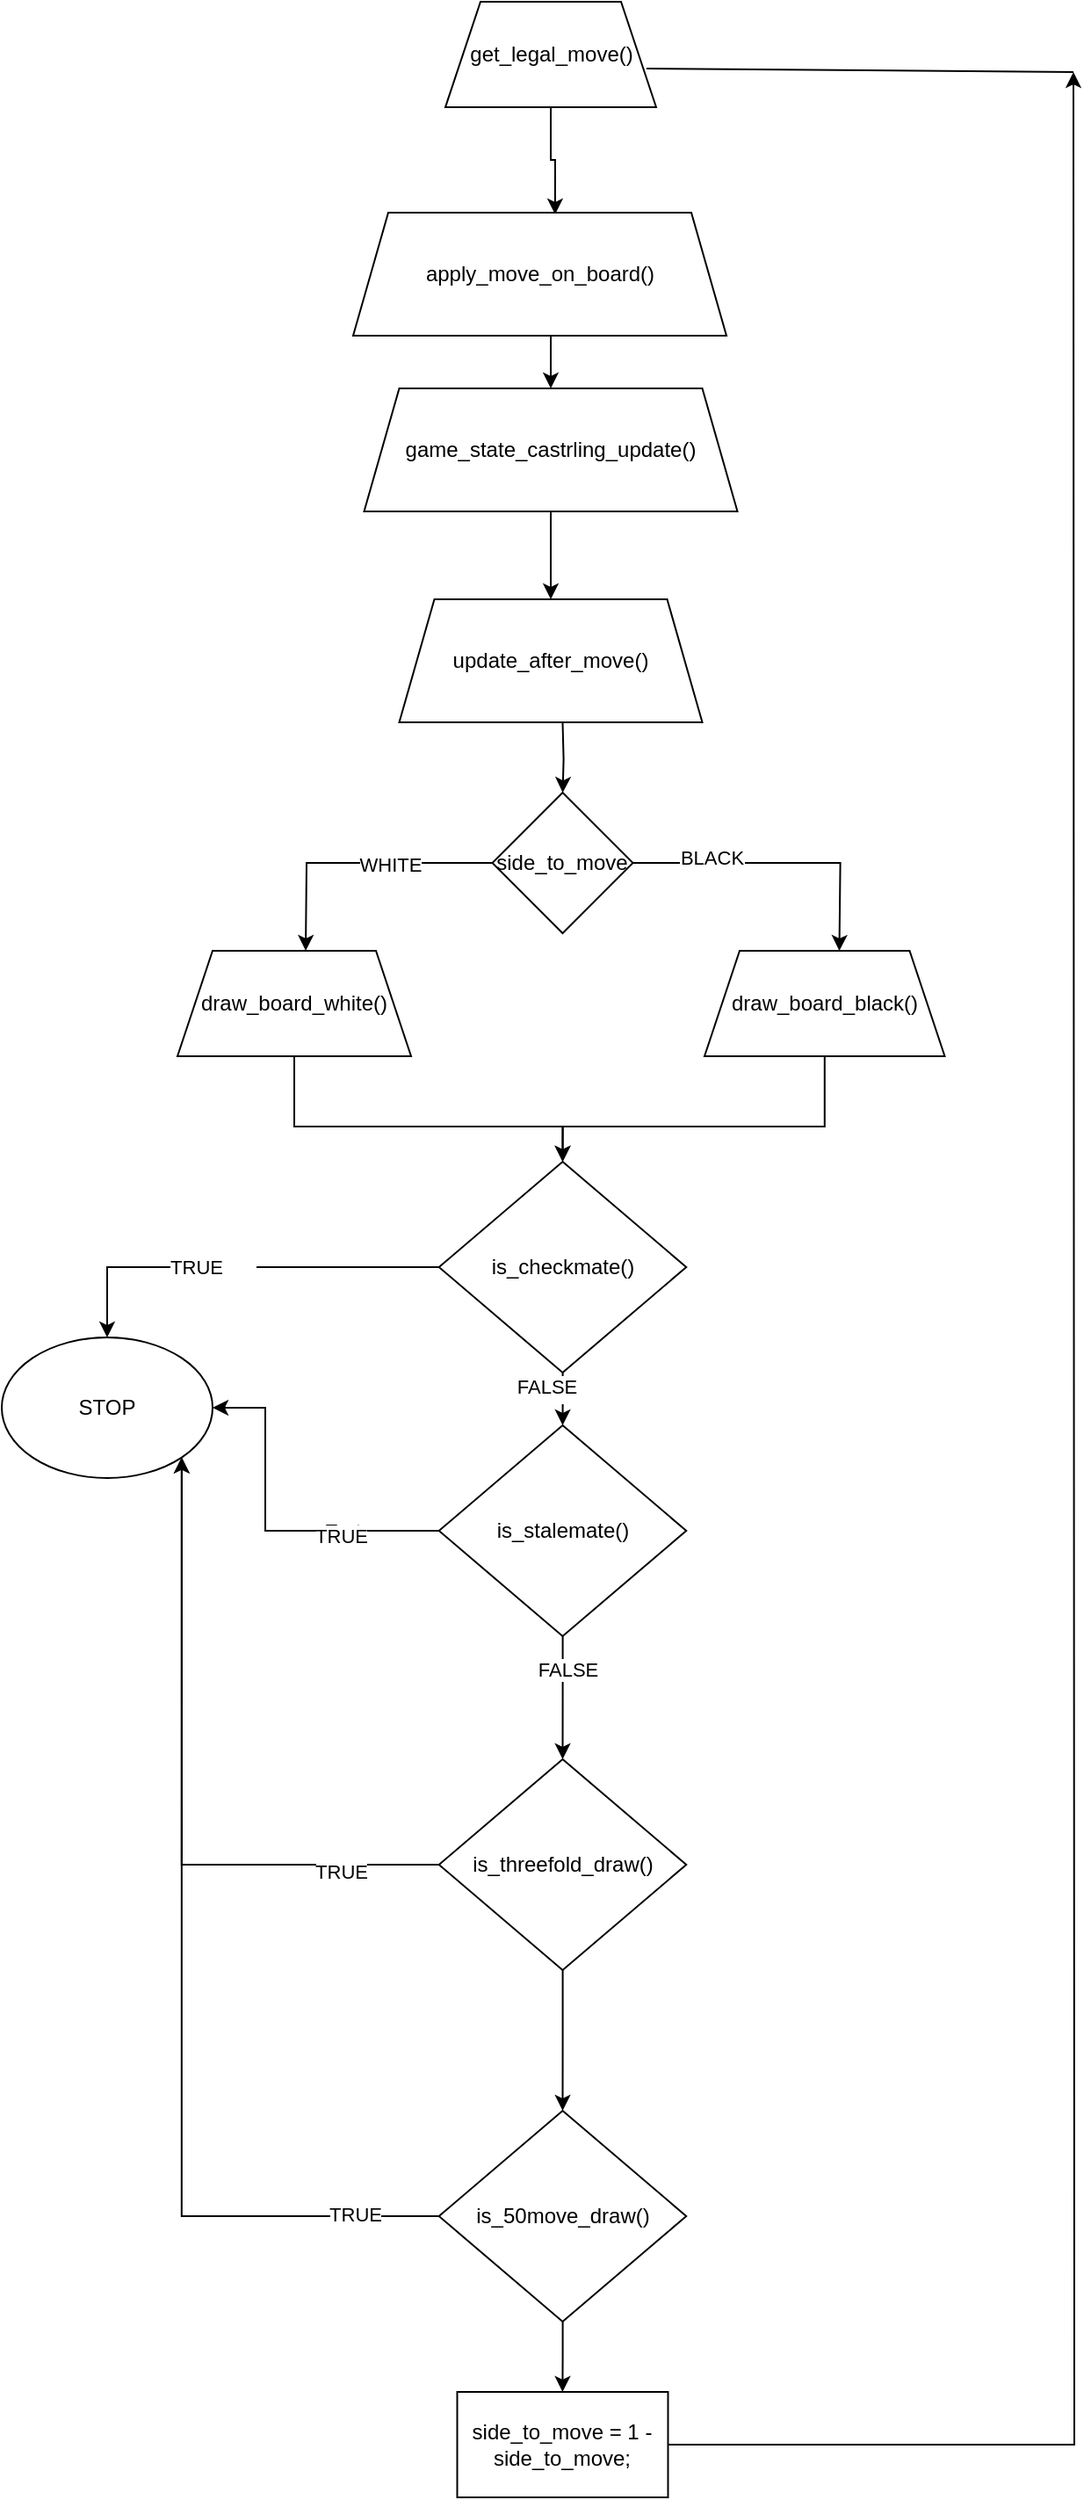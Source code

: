 <mxfile version="27.1.1">
  <diagram name="Page-1" id="k3R6pr4vfikmX7Mmz7Pc">
    <mxGraphModel dx="1831" dy="1875" grid="1" gridSize="10" guides="1" tooltips="1" connect="1" arrows="1" fold="1" page="1" pageScale="1" pageWidth="850" pageHeight="1100" math="0" shadow="0">
      <root>
        <mxCell id="0" />
        <mxCell id="1" parent="0" />
        <mxCell id="hkL5dqAmk8bhZtvmWh6s-4" style="edgeStyle=orthogonalEdgeStyle;rounded=0;orthogonalLoop=1;jettySize=auto;html=1;exitX=0.5;exitY=1;exitDx=0;exitDy=0;entryX=0.541;entryY=0.014;entryDx=0;entryDy=0;entryPerimeter=0;" edge="1" parent="1" source="hkL5dqAmk8bhZtvmWh6s-27" target="hkL5dqAmk8bhZtvmWh6s-13">
          <mxGeometry relative="1" as="geometry">
            <mxPoint x="455" y="-920" as="targetPoint" />
            <mxPoint x="455" y="-1020" as="sourcePoint" />
          </mxGeometry>
        </mxCell>
        <mxCell id="hkL5dqAmk8bhZtvmWh6s-6" style="edgeStyle=orthogonalEdgeStyle;rounded=0;orthogonalLoop=1;jettySize=auto;html=1;" edge="1" parent="1">
          <mxGeometry relative="1" as="geometry">
            <mxPoint x="452.5" y="-750" as="targetPoint" />
            <mxPoint x="452.5" y="-785" as="sourcePoint" />
          </mxGeometry>
        </mxCell>
        <mxCell id="hkL5dqAmk8bhZtvmWh6s-11" style="edgeStyle=orthogonalEdgeStyle;rounded=0;orthogonalLoop=1;jettySize=auto;html=1;" edge="1" parent="1" target="hkL5dqAmk8bhZtvmWh6s-12">
          <mxGeometry relative="1" as="geometry">
            <mxPoint x="459.25" y="-480" as="targetPoint" />
            <mxPoint x="459.25" y="-560" as="sourcePoint" />
          </mxGeometry>
        </mxCell>
        <mxCell id="hkL5dqAmk8bhZtvmWh6s-19" style="edgeStyle=orthogonalEdgeStyle;rounded=0;orthogonalLoop=1;jettySize=auto;html=1;" edge="1" parent="1" source="hkL5dqAmk8bhZtvmWh6s-12">
          <mxGeometry relative="1" as="geometry">
            <mxPoint x="313" y="-430" as="targetPoint" />
          </mxGeometry>
        </mxCell>
        <mxCell id="hkL5dqAmk8bhZtvmWh6s-25" value="WHITE" style="edgeLabel;html=1;align=center;verticalAlign=middle;resizable=0;points=[];" vertex="1" connectable="0" parent="hkL5dqAmk8bhZtvmWh6s-19">
          <mxGeometry x="-0.249" y="1" relative="1" as="geometry">
            <mxPoint as="offset" />
          </mxGeometry>
        </mxCell>
        <mxCell id="hkL5dqAmk8bhZtvmWh6s-20" style="edgeStyle=orthogonalEdgeStyle;rounded=0;orthogonalLoop=1;jettySize=auto;html=1;" edge="1" parent="1" source="hkL5dqAmk8bhZtvmWh6s-12">
          <mxGeometry relative="1" as="geometry">
            <mxPoint x="616.75" y="-430" as="targetPoint" />
          </mxGeometry>
        </mxCell>
        <mxCell id="hkL5dqAmk8bhZtvmWh6s-26" value="BLACK" style="edgeLabel;html=1;align=center;verticalAlign=middle;resizable=0;points=[];" vertex="1" connectable="0" parent="hkL5dqAmk8bhZtvmWh6s-20">
          <mxGeometry x="-0.47" y="3" relative="1" as="geometry">
            <mxPoint as="offset" />
          </mxGeometry>
        </mxCell>
        <mxCell id="hkL5dqAmk8bhZtvmWh6s-12" value="side_to_move" style="rhombus;whiteSpace=wrap;html=1;" vertex="1" parent="1">
          <mxGeometry x="419.25" y="-520" width="80" height="80" as="geometry" />
        </mxCell>
        <mxCell id="hkL5dqAmk8bhZtvmWh6s-13" value="apply_move_on_board()" style="shape=trapezoid;perimeter=trapezoidPerimeter;whiteSpace=wrap;html=1;fixedSize=1;" vertex="1" parent="1">
          <mxGeometry x="340" y="-850" width="212.5" height="70" as="geometry" />
        </mxCell>
        <mxCell id="hkL5dqAmk8bhZtvmWh6s-18" style="edgeStyle=orthogonalEdgeStyle;rounded=0;orthogonalLoop=1;jettySize=auto;html=1;" edge="1" parent="1" source="hkL5dqAmk8bhZtvmWh6s-16" target="hkL5dqAmk8bhZtvmWh6s-17">
          <mxGeometry relative="1" as="geometry" />
        </mxCell>
        <mxCell id="hkL5dqAmk8bhZtvmWh6s-16" value="game_state_castrling_update()" style="shape=trapezoid;perimeter=trapezoidPerimeter;whiteSpace=wrap;html=1;fixedSize=1;" vertex="1" parent="1">
          <mxGeometry x="346.25" y="-750" width="212.5" height="70" as="geometry" />
        </mxCell>
        <mxCell id="hkL5dqAmk8bhZtvmWh6s-17" value="update_after_move()" style="shape=trapezoid;perimeter=trapezoidPerimeter;whiteSpace=wrap;html=1;fixedSize=1;" vertex="1" parent="1">
          <mxGeometry x="366.25" y="-630" width="172.5" height="70" as="geometry" />
        </mxCell>
        <mxCell id="hkL5dqAmk8bhZtvmWh6s-30" style="edgeStyle=orthogonalEdgeStyle;rounded=0;orthogonalLoop=1;jettySize=auto;html=1;entryX=0.5;entryY=0;entryDx=0;entryDy=0;" edge="1" parent="1" source="hkL5dqAmk8bhZtvmWh6s-23" target="hkL5dqAmk8bhZtvmWh6s-29">
          <mxGeometry relative="1" as="geometry">
            <Array as="points">
              <mxPoint x="307" y="-330" />
              <mxPoint x="459" y="-330" />
            </Array>
          </mxGeometry>
        </mxCell>
        <mxCell id="hkL5dqAmk8bhZtvmWh6s-23" value="draw_board_white()" style="shape=trapezoid;perimeter=trapezoidPerimeter;whiteSpace=wrap;html=1;fixedSize=1;" vertex="1" parent="1">
          <mxGeometry x="240" y="-430" width="133" height="60" as="geometry" />
        </mxCell>
        <mxCell id="hkL5dqAmk8bhZtvmWh6s-31" style="edgeStyle=orthogonalEdgeStyle;rounded=0;orthogonalLoop=1;jettySize=auto;html=1;entryX=0.5;entryY=0;entryDx=0;entryDy=0;" edge="1" parent="1" source="hkL5dqAmk8bhZtvmWh6s-24" target="hkL5dqAmk8bhZtvmWh6s-29">
          <mxGeometry relative="1" as="geometry">
            <Array as="points">
              <mxPoint x="608" y="-330" />
              <mxPoint x="459" y="-330" />
            </Array>
          </mxGeometry>
        </mxCell>
        <mxCell id="hkL5dqAmk8bhZtvmWh6s-24" value="draw_board_black()" style="shape=trapezoid;perimeter=trapezoidPerimeter;whiteSpace=wrap;html=1;fixedSize=1;" vertex="1" parent="1">
          <mxGeometry x="540" y="-430" width="136.75" height="60" as="geometry" />
        </mxCell>
        <mxCell id="hkL5dqAmk8bhZtvmWh6s-27" value="get_legal_move()" style="shape=trapezoid;perimeter=trapezoidPerimeter;whiteSpace=wrap;html=1;fixedSize=1;" vertex="1" parent="1">
          <mxGeometry x="392.5" y="-970" width="120" height="60" as="geometry" />
        </mxCell>
        <mxCell id="hkL5dqAmk8bhZtvmWh6s-33" style="edgeStyle=orthogonalEdgeStyle;rounded=0;orthogonalLoop=1;jettySize=auto;html=1;entryX=0.5;entryY=0;entryDx=0;entryDy=0;" edge="1" parent="1" source="hkL5dqAmk8bhZtvmWh6s-29" target="hkL5dqAmk8bhZtvmWh6s-32">
          <mxGeometry relative="1" as="geometry" />
        </mxCell>
        <mxCell id="hkL5dqAmk8bhZtvmWh6s-34" value="TRUE&lt;span style=&quot;white-space: pre;&quot;&gt;&#x9;&lt;/span&gt;" style="edgeLabel;html=1;align=center;verticalAlign=middle;resizable=0;points=[];" vertex="1" connectable="0" parent="hkL5dqAmk8bhZtvmWh6s-33">
          <mxGeometry x="0.126" relative="1" as="geometry">
            <mxPoint as="offset" />
          </mxGeometry>
        </mxCell>
        <mxCell id="hkL5dqAmk8bhZtvmWh6s-35" style="edgeStyle=orthogonalEdgeStyle;rounded=0;orthogonalLoop=1;jettySize=auto;html=1;" edge="1" parent="1" source="hkL5dqAmk8bhZtvmWh6s-29">
          <mxGeometry relative="1" as="geometry">
            <mxPoint x="459.255" y="-160" as="targetPoint" />
          </mxGeometry>
        </mxCell>
        <mxCell id="hkL5dqAmk8bhZtvmWh6s-39" value="NO" style="edgeLabel;html=1;align=center;verticalAlign=middle;resizable=0;points=[];" vertex="1" connectable="0" parent="hkL5dqAmk8bhZtvmWh6s-35">
          <mxGeometry x="-0.408" y="-2" relative="1" as="geometry">
            <mxPoint x="-1" y="2" as="offset" />
          </mxGeometry>
        </mxCell>
        <mxCell id="hkL5dqAmk8bhZtvmWh6s-40" value="FALSE" style="edgeLabel;html=1;align=center;verticalAlign=middle;resizable=0;points=[];" vertex="1" connectable="0" parent="hkL5dqAmk8bhZtvmWh6s-35">
          <mxGeometry x="-0.605" y="-8" relative="1" as="geometry">
            <mxPoint x="-2" y="2" as="offset" />
          </mxGeometry>
        </mxCell>
        <mxCell id="hkL5dqAmk8bhZtvmWh6s-29" value="is_checkmate()" style="rhombus;whiteSpace=wrap;html=1;" vertex="1" parent="1">
          <mxGeometry x="388.88" y="-310" width="140.75" height="120" as="geometry" />
        </mxCell>
        <mxCell id="hkL5dqAmk8bhZtvmWh6s-32" value="STOP" style="ellipse;whiteSpace=wrap;html=1;" vertex="1" parent="1">
          <mxGeometry x="140" y="-210" width="120" height="80" as="geometry" />
        </mxCell>
        <mxCell id="hkL5dqAmk8bhZtvmWh6s-37" style="edgeStyle=orthogonalEdgeStyle;rounded=0;orthogonalLoop=1;jettySize=auto;html=1;entryX=1;entryY=0.5;entryDx=0;entryDy=0;" edge="1" parent="1" source="hkL5dqAmk8bhZtvmWh6s-36" target="hkL5dqAmk8bhZtvmWh6s-32">
          <mxGeometry relative="1" as="geometry">
            <Array as="points">
              <mxPoint x="290" y="-100" />
              <mxPoint x="290" y="-170" />
            </Array>
          </mxGeometry>
        </mxCell>
        <mxCell id="hkL5dqAmk8bhZtvmWh6s-41" value="Text" style="edgeLabel;html=1;align=center;verticalAlign=middle;resizable=0;points=[];" vertex="1" connectable="0" parent="hkL5dqAmk8bhZtvmWh6s-37">
          <mxGeometry x="-0.448" relative="1" as="geometry">
            <mxPoint as="offset" />
          </mxGeometry>
        </mxCell>
        <mxCell id="hkL5dqAmk8bhZtvmWh6s-42" value="Text" style="edgeLabel;html=1;align=center;verticalAlign=middle;resizable=0;points=[];" vertex="1" connectable="0" parent="hkL5dqAmk8bhZtvmWh6s-37">
          <mxGeometry x="-0.408" y="3" relative="1" as="geometry">
            <mxPoint as="offset" />
          </mxGeometry>
        </mxCell>
        <mxCell id="hkL5dqAmk8bhZtvmWh6s-43" value="Text" style="edgeLabel;html=1;align=center;verticalAlign=middle;resizable=0;points=[];" vertex="1" connectable="0" parent="hkL5dqAmk8bhZtvmWh6s-37">
          <mxGeometry x="-0.438" y="3" relative="1" as="geometry">
            <mxPoint as="offset" />
          </mxGeometry>
        </mxCell>
        <mxCell id="hkL5dqAmk8bhZtvmWh6s-44" value="Text" style="edgeLabel;html=1;align=center;verticalAlign=middle;resizable=0;points=[];" vertex="1" connectable="0" parent="hkL5dqAmk8bhZtvmWh6s-37">
          <mxGeometry x="-0.438" y="3" relative="1" as="geometry">
            <mxPoint as="offset" />
          </mxGeometry>
        </mxCell>
        <mxCell id="hkL5dqAmk8bhZtvmWh6s-45" value="TRUE" style="edgeLabel;html=1;align=center;verticalAlign=middle;resizable=0;points=[];" vertex="1" connectable="0" parent="hkL5dqAmk8bhZtvmWh6s-37">
          <mxGeometry x="-0.438" y="3" relative="1" as="geometry">
            <mxPoint as="offset" />
          </mxGeometry>
        </mxCell>
        <mxCell id="hkL5dqAmk8bhZtvmWh6s-46" style="edgeStyle=orthogonalEdgeStyle;rounded=0;orthogonalLoop=1;jettySize=auto;html=1;" edge="1" parent="1" source="hkL5dqAmk8bhZtvmWh6s-36">
          <mxGeometry relative="1" as="geometry">
            <mxPoint x="459.255" y="30" as="targetPoint" />
          </mxGeometry>
        </mxCell>
        <mxCell id="hkL5dqAmk8bhZtvmWh6s-49" value="FALSE" style="edgeLabel;html=1;align=center;verticalAlign=middle;resizable=0;points=[];" vertex="1" connectable="0" parent="hkL5dqAmk8bhZtvmWh6s-46">
          <mxGeometry x="-0.46" y="2" relative="1" as="geometry">
            <mxPoint as="offset" />
          </mxGeometry>
        </mxCell>
        <mxCell id="hkL5dqAmk8bhZtvmWh6s-36" value="is_stalemate()" style="rhombus;whiteSpace=wrap;html=1;" vertex="1" parent="1">
          <mxGeometry x="388.88" y="-160" width="140.75" height="120" as="geometry" />
        </mxCell>
        <mxCell id="hkL5dqAmk8bhZtvmWh6s-50" style="edgeStyle=orthogonalEdgeStyle;rounded=0;orthogonalLoop=1;jettySize=auto;html=1;entryX=1;entryY=1;entryDx=0;entryDy=0;" edge="1" parent="1" source="hkL5dqAmk8bhZtvmWh6s-48" target="hkL5dqAmk8bhZtvmWh6s-32">
          <mxGeometry relative="1" as="geometry" />
        </mxCell>
        <mxCell id="hkL5dqAmk8bhZtvmWh6s-51" value="TRUE" style="edgeLabel;html=1;align=center;verticalAlign=middle;resizable=0;points=[];" vertex="1" connectable="0" parent="hkL5dqAmk8bhZtvmWh6s-50">
          <mxGeometry x="-0.705" y="4" relative="1" as="geometry">
            <mxPoint as="offset" />
          </mxGeometry>
        </mxCell>
        <mxCell id="hkL5dqAmk8bhZtvmWh6s-53" style="edgeStyle=orthogonalEdgeStyle;rounded=0;orthogonalLoop=1;jettySize=auto;html=1;" edge="1" parent="1" source="hkL5dqAmk8bhZtvmWh6s-48">
          <mxGeometry relative="1" as="geometry">
            <mxPoint x="459.255" y="230" as="targetPoint" />
          </mxGeometry>
        </mxCell>
        <mxCell id="hkL5dqAmk8bhZtvmWh6s-48" value="is_threefold_draw()" style="rhombus;whiteSpace=wrap;html=1;" vertex="1" parent="1">
          <mxGeometry x="388.88" y="30" width="140.75" height="120" as="geometry" />
        </mxCell>
        <mxCell id="hkL5dqAmk8bhZtvmWh6s-55" style="edgeStyle=orthogonalEdgeStyle;rounded=0;orthogonalLoop=1;jettySize=auto;html=1;entryX=1;entryY=1;entryDx=0;entryDy=0;" edge="1" parent="1" source="hkL5dqAmk8bhZtvmWh6s-54" target="hkL5dqAmk8bhZtvmWh6s-32">
          <mxGeometry relative="1" as="geometry" />
        </mxCell>
        <mxCell id="hkL5dqAmk8bhZtvmWh6s-56" value="TRUE" style="edgeLabel;html=1;align=center;verticalAlign=middle;resizable=0;points=[];" vertex="1" connectable="0" parent="hkL5dqAmk8bhZtvmWh6s-55">
          <mxGeometry x="-0.834" y="-1" relative="1" as="geometry">
            <mxPoint as="offset" />
          </mxGeometry>
        </mxCell>
        <mxCell id="hkL5dqAmk8bhZtvmWh6s-57" style="edgeStyle=orthogonalEdgeStyle;rounded=0;orthogonalLoop=1;jettySize=auto;html=1;" edge="1" parent="1" source="hkL5dqAmk8bhZtvmWh6s-54" target="hkL5dqAmk8bhZtvmWh6s-58">
          <mxGeometry relative="1" as="geometry">
            <mxPoint x="459.245" y="420" as="targetPoint" />
          </mxGeometry>
        </mxCell>
        <mxCell id="hkL5dqAmk8bhZtvmWh6s-54" value="is_50move_draw()" style="rhombus;whiteSpace=wrap;html=1;" vertex="1" parent="1">
          <mxGeometry x="388.87" y="230" width="140.75" height="120" as="geometry" />
        </mxCell>
        <mxCell id="hkL5dqAmk8bhZtvmWh6s-60" style="edgeStyle=orthogonalEdgeStyle;rounded=0;orthogonalLoop=1;jettySize=auto;html=1;" edge="1" parent="1" source="hkL5dqAmk8bhZtvmWh6s-58">
          <mxGeometry relative="1" as="geometry">
            <mxPoint x="750" y="-930" as="targetPoint" />
          </mxGeometry>
        </mxCell>
        <mxCell id="hkL5dqAmk8bhZtvmWh6s-58" value="side_to_move = 1 - side_to_move; " style="rounded=0;whiteSpace=wrap;html=1;" vertex="1" parent="1">
          <mxGeometry x="399.245" y="390" width="120" height="60" as="geometry" />
        </mxCell>
        <mxCell id="hkL5dqAmk8bhZtvmWh6s-70" value="" style="endArrow=none;html=1;rounded=0;entryX=0.954;entryY=0.633;entryDx=0;entryDy=0;entryPerimeter=0;" edge="1" parent="1" target="hkL5dqAmk8bhZtvmWh6s-27">
          <mxGeometry width="50" height="50" relative="1" as="geometry">
            <mxPoint x="750" y="-930" as="sourcePoint" />
            <mxPoint x="430" y="-800" as="targetPoint" />
          </mxGeometry>
        </mxCell>
      </root>
    </mxGraphModel>
  </diagram>
</mxfile>
